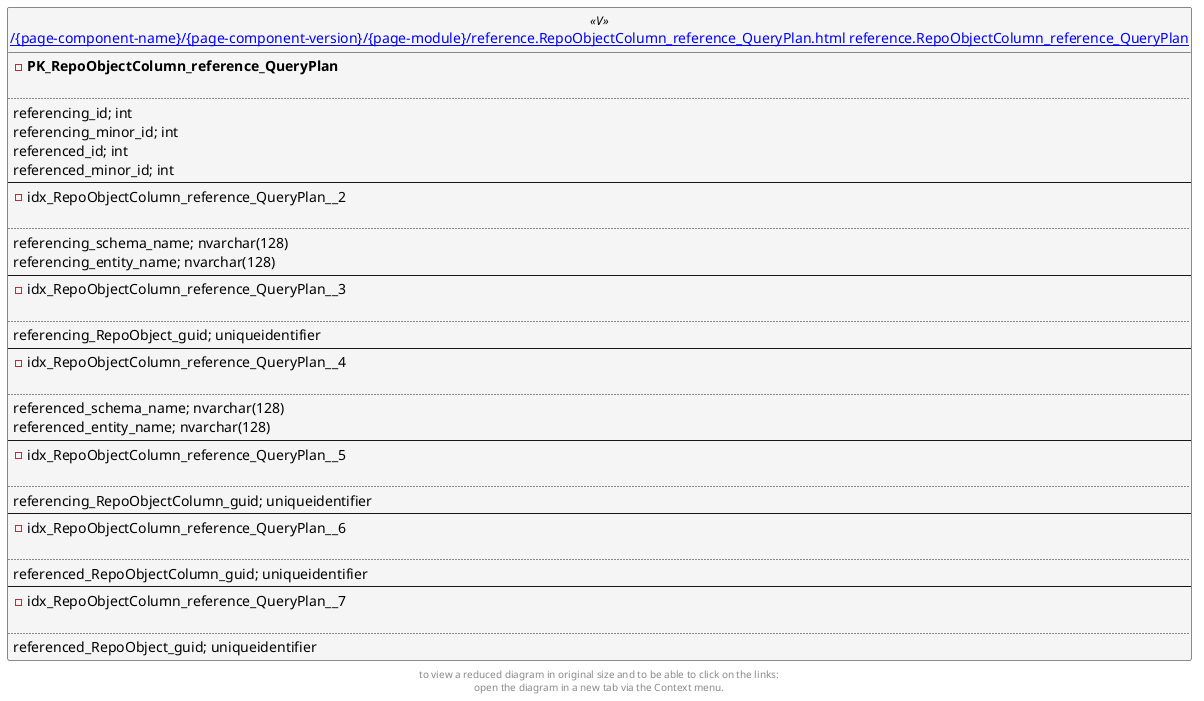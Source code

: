 @startuml
left to right direction
'top to bottom direction
hide circle
'avoide "." issues:
set namespaceSeparator none


skinparam class {
  BackgroundColor White
  BackgroundColor<<FN>> Yellow
  BackgroundColor<<FS>> Yellow
  BackgroundColor<<FT>> LightGray
  BackgroundColor<<IF>> Yellow
  BackgroundColor<<IS>> Yellow
  BackgroundColor<<P>> Aqua
  BackgroundColor<<PC>> Aqua
  BackgroundColor<<SN>> Yellow
  BackgroundColor<<SO>> SlateBlue
  BackgroundColor<<TF>> LightGray
  BackgroundColor<<TR>> Tomato
  BackgroundColor<<U>> White
  BackgroundColor<<V>> WhiteSmoke
  BackgroundColor<<X>> Aqua
}


entity "[[{site-url}/{page-component-name}/{page-component-version}/{page-module}/reference.RepoObjectColumn_reference_QueryPlan.html reference.RepoObjectColumn_reference_QueryPlan]]" as reference.RepoObjectColumn_reference_QueryPlan << V >> {
- **PK_RepoObjectColumn_reference_QueryPlan**

..
referencing_id; int
referencing_minor_id; int
referenced_id; int
referenced_minor_id; int
--
- idx_RepoObjectColumn_reference_QueryPlan__2

..
referencing_schema_name; nvarchar(128)
referencing_entity_name; nvarchar(128)
--
- idx_RepoObjectColumn_reference_QueryPlan__3

..
referencing_RepoObject_guid; uniqueidentifier
--
- idx_RepoObjectColumn_reference_QueryPlan__4

..
referenced_schema_name; nvarchar(128)
referenced_entity_name; nvarchar(128)
--
- idx_RepoObjectColumn_reference_QueryPlan__5

..
referencing_RepoObjectColumn_guid; uniqueidentifier
--
- idx_RepoObjectColumn_reference_QueryPlan__6

..
referenced_RepoObjectColumn_guid; uniqueidentifier
--
- idx_RepoObjectColumn_reference_QueryPlan__7

..
referenced_RepoObject_guid; uniqueidentifier
}


footer
to view a reduced diagram in original size and to be able to click on the links:
open the diagram in a new tab via the Context menu.
end footer

@enduml

